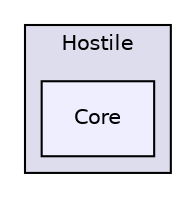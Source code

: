 digraph "C:/Users/Anthony/Game_Development/Unity_Projects/Hostile/Assets/Hostile/Core" {
  compound=true
  node [ fontsize="10", fontname="Helvetica"];
  edge [ labelfontsize="10", labelfontname="Helvetica"];
  subgraph clusterdir_5fa1efae0aeb32b57d582be1e4d4bc67 {
    graph [ bgcolor="#ddddee", pencolor="black", label="Hostile" fontname="Helvetica", fontsize="10", URL="dir_5fa1efae0aeb32b57d582be1e4d4bc67.html"]
  dir_e28bb131a5a50aaae009968039803d1d [shape=box, label="Core", style="filled", fillcolor="#eeeeff", pencolor="black", URL="dir_e28bb131a5a50aaae009968039803d1d.html"];
  }
}
